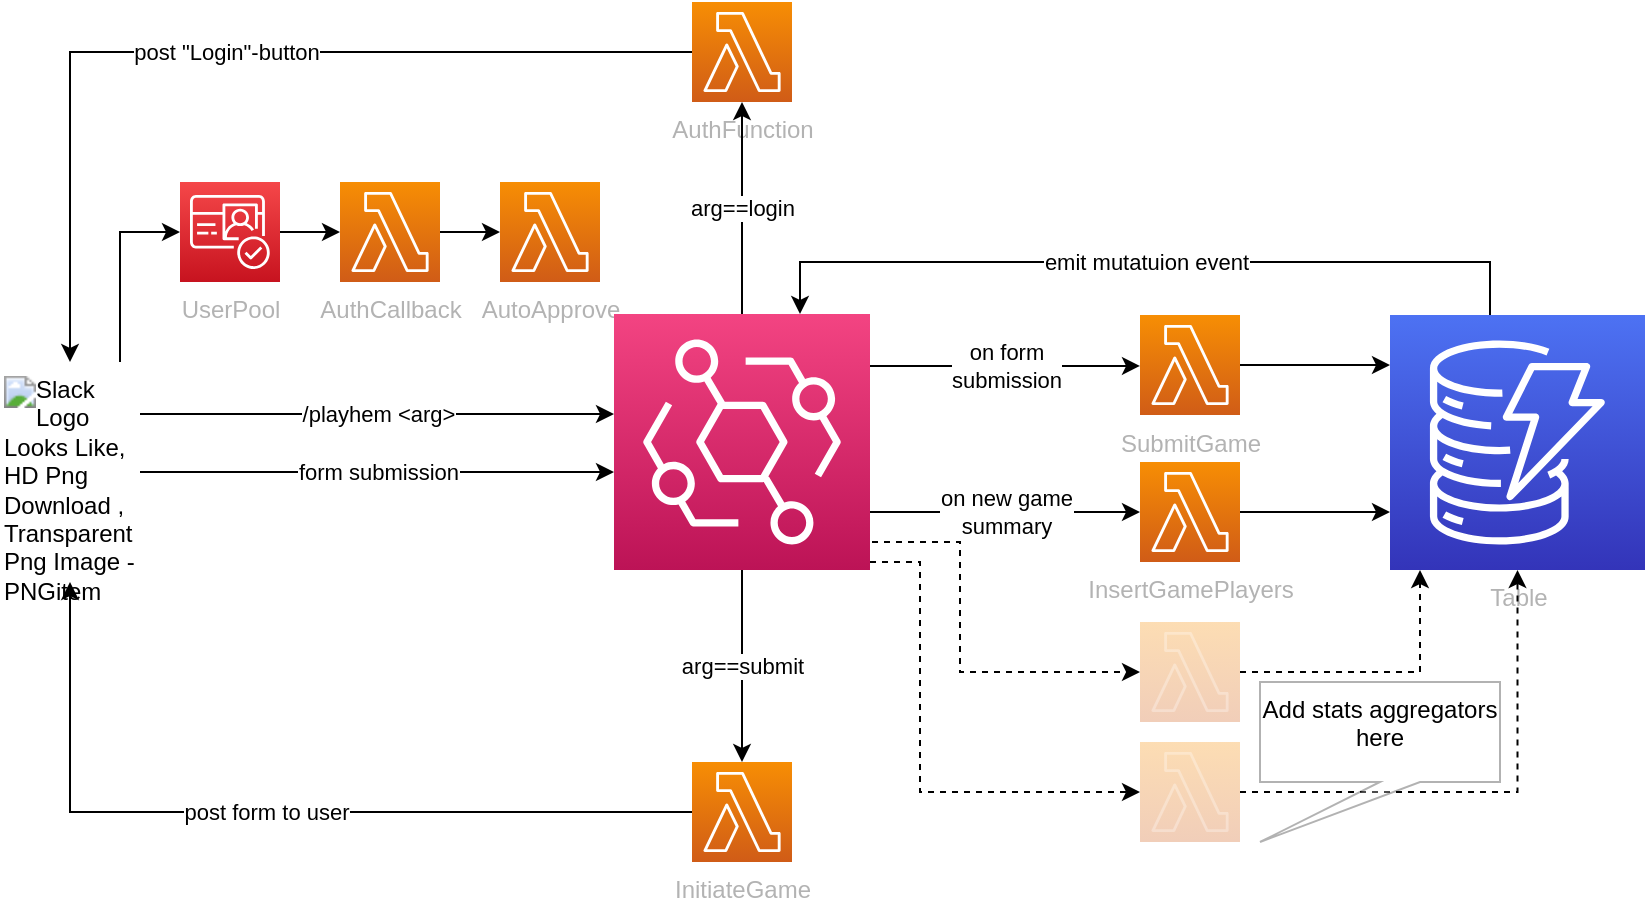 <mxfile version="13.1.3">
    <diagram id="diagramid" name="Diagram">
        <mxGraphModel dx="1183" dy="757" grid="0" gridSize="10" guides="1" tooltips="1" connect="1" arrows="1" fold="1" page="0" pageScale="1" pageWidth="850" pageHeight="1100" math="0" shadow="0">
            <root>
                <mxCell id="0"/>
                <mxCell id="1" parent="0"/>
                <mxCell id="39" value="emit mutatuion event" style="edgeStyle=orthogonalEdgeStyle;rounded=0;orthogonalLoop=1;jettySize=auto;html=1;" edge="1" parent="1" source="2" target="28">
                    <mxGeometry relative="1" as="geometry">
                        <Array as="points">
                            <mxPoint x="785" y="190"/>
                            <mxPoint x="440" y="190"/>
                        </Array>
                    </mxGeometry>
                </mxCell>
                <mxCell id="2" value="Table" style="outlineConnect=0;fontColor=#B3B3B3;gradientColor=#4D72F3;gradientDirection=north;fillColor=#3334B9;strokeColor=#ffffff;dashed=0;verticalLabelPosition=bottom;verticalAlign=top;align=center;html=1;fontSize=12;fontStyle=0;aspect=fixed;shape=mxgraph.aws4.resourceIcon;resIcon=mxgraph.aws4.dynamodb;" parent="1" vertex="1">
                    <mxGeometry x="735" y="216.5" width="127.5" height="127.5" as="geometry"/>
                </mxCell>
                <mxCell id="38" style="edgeStyle=orthogonalEdgeStyle;rounded=0;orthogonalLoop=1;jettySize=auto;html=1;" edge="1" parent="1" source="6" target="22">
                    <mxGeometry relative="1" as="geometry"/>
                </mxCell>
                <mxCell id="6" value="AuthCallback" style="outlineConnect=0;fontColor=#B3B3B3;gradientColor=#F78E04;gradientDirection=north;fillColor=#D05C17;strokeColor=#ffffff;dashed=0;verticalLabelPosition=bottom;verticalAlign=top;align=center;html=1;fontSize=12;fontStyle=0;aspect=fixed;shape=mxgraph.aws4.resourceIcon;resIcon=mxgraph.aws4.lambda;" parent="1" vertex="1">
                    <mxGeometry x="210" y="150" width="50" height="50" as="geometry"/>
                </mxCell>
                <mxCell id="33" value="post &quot;Login&quot;-button" style="edgeStyle=orthogonalEdgeStyle;rounded=0;orthogonalLoop=1;jettySize=auto;html=1;" edge="1" parent="1" source="7" target="26">
                    <mxGeometry relative="1" as="geometry"/>
                </mxCell>
                <mxCell id="7" value="AuthFunction" style="outlineConnect=0;fontColor=#B3B3B3;gradientColor=#F78E04;gradientDirection=north;fillColor=#D05C17;strokeColor=#ffffff;dashed=0;verticalLabelPosition=bottom;verticalAlign=top;align=center;html=1;fontSize=12;fontStyle=0;aspect=fixed;shape=mxgraph.aws4.resourceIcon;resIcon=mxgraph.aws4.lambda;" parent="1" vertex="1">
                    <mxGeometry x="386" y="60" width="50" height="50" as="geometry"/>
                </mxCell>
                <mxCell id="30" value="post form to user" style="edgeStyle=orthogonalEdgeStyle;rounded=0;orthogonalLoop=1;jettySize=auto;html=1;" edge="1" parent="1" source="10" target="26">
                    <mxGeometry relative="1" as="geometry"/>
                </mxCell>
                <mxCell id="10" value="InitiateGame" style="outlineConnect=0;fontColor=#B3B3B3;gradientColor=#F78E04;gradientDirection=north;fillColor=#D05C17;strokeColor=#ffffff;dashed=0;verticalLabelPosition=bottom;verticalAlign=top;align=center;html=1;fontSize=12;fontStyle=0;aspect=fixed;shape=mxgraph.aws4.resourceIcon;resIcon=mxgraph.aws4.lambda;" parent="1" vertex="1">
                    <mxGeometry x="386" y="440" width="50" height="50" as="geometry"/>
                </mxCell>
                <mxCell id="35" style="edgeStyle=orthogonalEdgeStyle;rounded=0;orthogonalLoop=1;jettySize=auto;html=1;" edge="1" parent="1" source="13" target="2">
                    <mxGeometry relative="1" as="geometry">
                        <mxPoint x="720" y="319" as="targetPoint"/>
                        <Array as="points">
                            <mxPoint x="635" y="242"/>
                        </Array>
                    </mxGeometry>
                </mxCell>
                <mxCell id="13" value="SubmitGame" style="outlineConnect=0;fontColor=#B3B3B3;gradientColor=#F78E04;gradientDirection=north;fillColor=#D05C17;strokeColor=#ffffff;dashed=0;verticalLabelPosition=bottom;verticalAlign=top;align=center;html=1;fontSize=12;fontStyle=0;aspect=fixed;shape=mxgraph.aws4.resourceIcon;resIcon=mxgraph.aws4.lambda;" parent="1" vertex="1">
                    <mxGeometry x="610" y="216.5" width="50" height="50" as="geometry"/>
                </mxCell>
                <mxCell id="37" style="edgeStyle=orthogonalEdgeStyle;rounded=0;orthogonalLoop=1;jettySize=auto;html=1;" edge="1" parent="1" source="19" target="6">
                    <mxGeometry relative="1" as="geometry"/>
                </mxCell>
                <mxCell id="19" value="UserPool" style="outlineConnect=0;fontColor=#B3B3B3;gradientColor=#F54749;gradientDirection=north;fillColor=#C7131F;strokeColor=#ffffff;dashed=0;verticalLabelPosition=bottom;verticalAlign=top;align=center;html=1;fontSize=12;fontStyle=0;aspect=fixed;shape=mxgraph.aws4.resourceIcon;resIcon=mxgraph.aws4.cognito;" parent="1" vertex="1">
                    <mxGeometry x="130" y="150" width="50" height="50" as="geometry"/>
                </mxCell>
                <mxCell id="22" value="AutoApprove" style="outlineConnect=0;fontColor=#B3B3B3;gradientColor=#F78E04;gradientDirection=north;fillColor=#D05C17;strokeColor=#ffffff;dashed=0;verticalLabelPosition=bottom;verticalAlign=top;align=center;html=1;fontSize=12;fontStyle=0;aspect=fixed;shape=mxgraph.aws4.resourceIcon;resIcon=mxgraph.aws4.lambda;" parent="1" vertex="1">
                    <mxGeometry x="290" y="150" width="50" height="50" as="geometry"/>
                </mxCell>
                <mxCell id="27" value="/playhem &amp;lt;arg&amp;gt;" style="edgeStyle=orthogonalEdgeStyle;rounded=0;orthogonalLoop=1;jettySize=auto;html=1;" edge="1" parent="1">
                    <mxGeometry relative="1" as="geometry">
                        <mxPoint x="110" y="266" as="sourcePoint"/>
                        <mxPoint x="347" y="266" as="targetPoint"/>
                    </mxGeometry>
                </mxCell>
                <mxCell id="31" value="form submission" style="edgeStyle=orthogonalEdgeStyle;rounded=0;orthogonalLoop=1;jettySize=auto;html=1;" edge="1" parent="1" source="26" target="28">
                    <mxGeometry relative="1" as="geometry">
                        <mxPoint x="340" y="295" as="targetPoint"/>
                        <Array as="points">
                            <mxPoint x="290" y="295"/>
                            <mxPoint x="290" y="295"/>
                        </Array>
                    </mxGeometry>
                </mxCell>
                <mxCell id="36" style="edgeStyle=orthogonalEdgeStyle;rounded=0;orthogonalLoop=1;jettySize=auto;html=1;" edge="1" parent="1" source="26" target="19">
                    <mxGeometry relative="1" as="geometry">
                        <Array as="points">
                            <mxPoint x="100" y="175"/>
                        </Array>
                    </mxGeometry>
                </mxCell>
                <mxCell id="26" value="&lt;meta http-equiv=&quot;content-type&quot; content=&quot;text/html; charset=utf-8&quot;&gt;&lt;img src=&quot;https://www.pngitem.com/pimgs/m/146-1461725_slack-logo-looks-like-hd-png-download.png&quot; alt=&quot;Slack Logo Looks Like, HD Png Download , Transparent Png Image - PNGitem&quot;&gt;" style="text;whiteSpace=wrap;html=1;" vertex="1" parent="1">
                    <mxGeometry x="40" y="240" width="70" height="110" as="geometry"/>
                </mxCell>
                <mxCell id="29" value="arg==submit" style="edgeStyle=orthogonalEdgeStyle;rounded=0;orthogonalLoop=1;jettySize=auto;html=1;" edge="1" parent="1" source="28" target="10">
                    <mxGeometry relative="1" as="geometry"/>
                </mxCell>
                <mxCell id="32" value="arg==login" style="edgeStyle=orthogonalEdgeStyle;rounded=0;orthogonalLoop=1;jettySize=auto;html=1;" edge="1" parent="1" source="28" target="7">
                    <mxGeometry relative="1" as="geometry"/>
                </mxCell>
                <mxCell id="34" value="on form &lt;br&gt;submission" style="edgeStyle=orthogonalEdgeStyle;rounded=0;orthogonalLoop=1;jettySize=auto;html=1;exitX=1;exitY=0.203;exitDx=0;exitDy=0;exitPerimeter=0;" edge="1" parent="1" source="28" target="13">
                    <mxGeometry relative="1" as="geometry">
                        <mxPoint x="475" y="319" as="sourcePoint"/>
                        <Array as="points">
                            <mxPoint x="635" y="242"/>
                        </Array>
                    </mxGeometry>
                </mxCell>
                <mxCell id="46" value="on new game &lt;br&gt;summary" style="edgeStyle=orthogonalEdgeStyle;rounded=0;orthogonalLoop=1;jettySize=auto;html=1;" edge="1" parent="1" source="28" target="41">
                    <mxGeometry relative="1" as="geometry">
                        <Array as="points">
                            <mxPoint x="490" y="315"/>
                            <mxPoint x="490" y="315"/>
                        </Array>
                    </mxGeometry>
                </mxCell>
                <mxCell id="51" style="edgeStyle=orthogonalEdgeStyle;rounded=0;orthogonalLoop=1;jettySize=auto;html=1;dashed=1;" edge="1" parent="1" target="50">
                    <mxGeometry relative="1" as="geometry">
                        <mxPoint x="470" y="330" as="sourcePoint"/>
                        <Array as="points">
                            <mxPoint x="520" y="330"/>
                            <mxPoint x="520" y="395"/>
                        </Array>
                    </mxGeometry>
                </mxCell>
                <mxCell id="61" style="edgeStyle=orthogonalEdgeStyle;rounded=0;orthogonalLoop=1;jettySize=auto;html=1;dashed=1;" edge="1" parent="1" source="28" target="52">
                    <mxGeometry relative="1" as="geometry">
                        <Array as="points">
                            <mxPoint x="500" y="340"/>
                            <mxPoint x="500" y="455"/>
                        </Array>
                    </mxGeometry>
                </mxCell>
                <mxCell id="28" value="" style="outlineConnect=0;fontColor=#232F3E;gradientColor=#F34482;gradientDirection=north;fillColor=#BC1356;strokeColor=#ffffff;dashed=0;verticalLabelPosition=bottom;verticalAlign=top;align=center;html=1;fontSize=12;fontStyle=0;aspect=fixed;shape=mxgraph.aws4.resourceIcon;resIcon=mxgraph.aws4.eventbridge;" vertex="1" parent="1">
                    <mxGeometry x="347" y="216" width="128" height="128" as="geometry"/>
                </mxCell>
                <mxCell id="49" style="edgeStyle=orthogonalEdgeStyle;rounded=0;orthogonalLoop=1;jettySize=auto;html=1;" edge="1" parent="1" source="41" target="2">
                    <mxGeometry relative="1" as="geometry">
                        <Array as="points">
                            <mxPoint x="710" y="315"/>
                            <mxPoint x="710" y="315"/>
                        </Array>
                    </mxGeometry>
                </mxCell>
                <mxCell id="41" value="InsertGamePlayers" style="outlineConnect=0;fontColor=#B3B3B3;gradientColor=#F78E04;gradientDirection=north;fillColor=#D05C17;strokeColor=#ffffff;dashed=0;verticalLabelPosition=bottom;verticalAlign=top;align=center;html=1;fontSize=12;fontStyle=0;aspect=fixed;shape=mxgraph.aws4.resourceIcon;resIcon=mxgraph.aws4.lambda;" vertex="1" parent="1">
                    <mxGeometry x="610" y="290" width="50" height="50" as="geometry"/>
                </mxCell>
                <mxCell id="54" style="edgeStyle=orthogonalEdgeStyle;rounded=0;orthogonalLoop=1;jettySize=auto;html=1;dashed=1;" edge="1" parent="1" source="50" target="2">
                    <mxGeometry relative="1" as="geometry">
                        <Array as="points">
                            <mxPoint x="750" y="395"/>
                        </Array>
                    </mxGeometry>
                </mxCell>
                <mxCell id="50" value="" style="outlineConnect=0;fontColor=#232F3E;gradientColor=#F78E04;gradientDirection=north;fillColor=#D05C17;strokeColor=#ffffff;dashed=0;verticalLabelPosition=bottom;verticalAlign=top;align=center;html=1;fontSize=12;fontStyle=0;aspect=fixed;shape=mxgraph.aws4.resourceIcon;resIcon=mxgraph.aws4.lambda;opacity=30;" vertex="1" parent="1">
                    <mxGeometry x="610" y="370" width="50" height="50" as="geometry"/>
                </mxCell>
                <mxCell id="55" style="edgeStyle=orthogonalEdgeStyle;rounded=0;orthogonalLoop=1;jettySize=auto;html=1;dashed=1;" edge="1" parent="1" source="52" target="2">
                    <mxGeometry relative="1" as="geometry"/>
                </mxCell>
                <mxCell id="52" value="" style="outlineConnect=0;fontColor=#232F3E;gradientColor=#F78E04;gradientDirection=north;fillColor=#D05C17;strokeColor=#ffffff;dashed=0;verticalLabelPosition=bottom;verticalAlign=top;align=center;html=1;fontSize=12;fontStyle=0;aspect=fixed;shape=mxgraph.aws4.resourceIcon;resIcon=mxgraph.aws4.lambda;opacity=30;" vertex="1" parent="1">
                    <mxGeometry x="610" y="430" width="50" height="50" as="geometry"/>
                </mxCell>
                <mxCell id="62" value="Add stats aggregators here" style="shape=callout;whiteSpace=wrap;html=1;perimeter=calloutPerimeter;opacity=30;rotation=0;position2=0;horizontal=1;verticalAlign=top;" vertex="1" parent="1">
                    <mxGeometry x="670" y="400" width="120" height="80" as="geometry"/>
                </mxCell>
            </root>
        </mxGraphModel>
    </diagram>
</mxfile>